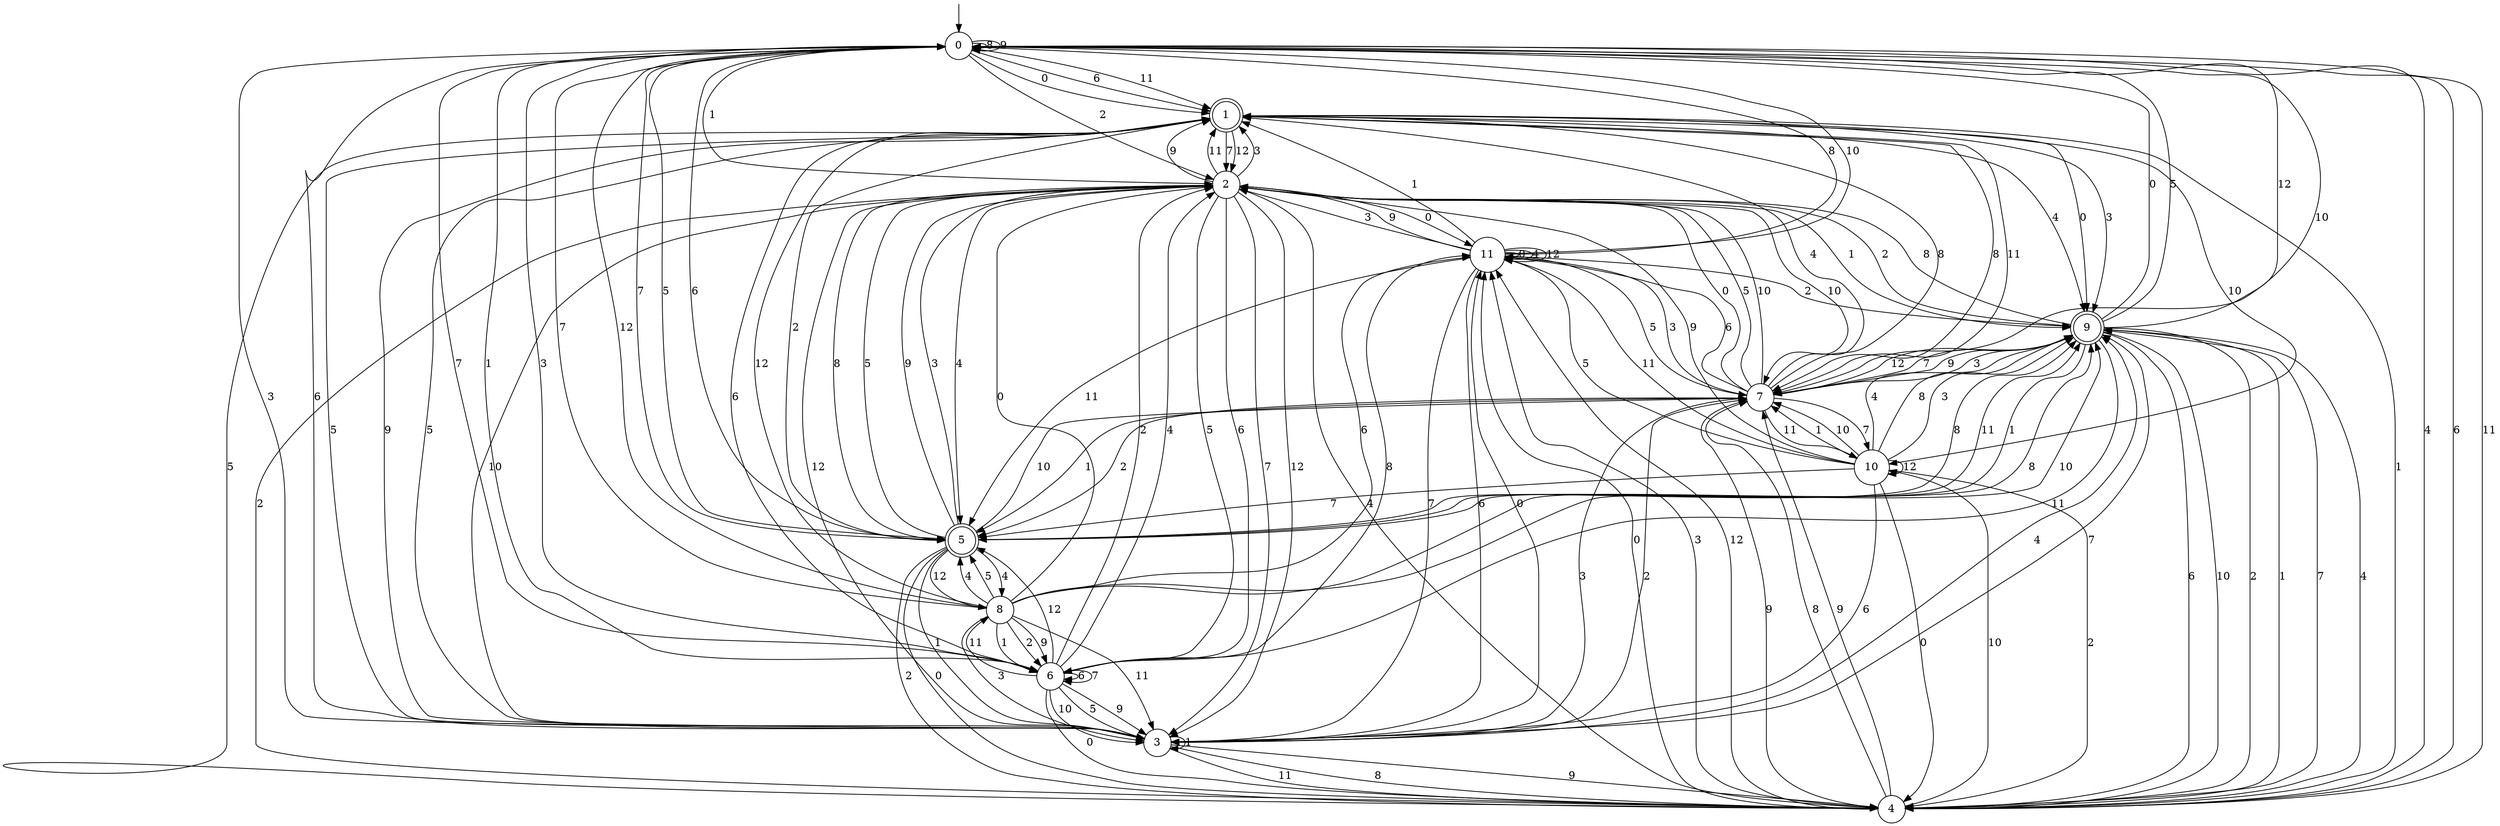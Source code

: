 digraph g {

	s0 [shape="circle" label="0"];
	s1 [shape="doublecircle" label="1"];
	s2 [shape="circle" label="2"];
	s3 [shape="circle" label="3"];
	s4 [shape="circle" label="4"];
	s5 [shape="doublecircle" label="5"];
	s6 [shape="circle" label="6"];
	s7 [shape="circle" label="7"];
	s8 [shape="circle" label="8"];
	s9 [shape="doublecircle" label="9"];
	s10 [shape="circle" label="10"];
	s11 [shape="circle" label="11"];
	s0 -> s1 [label="0"];
	s0 -> s2 [label="1"];
	s0 -> s2 [label="2"];
	s0 -> s3 [label="3"];
	s0 -> s4 [label="4"];
	s0 -> s5 [label="5"];
	s0 -> s1 [label="6"];
	s0 -> s6 [label="7"];
	s0 -> s0 [label="8"];
	s0 -> s0 [label="9"];
	s0 -> s7 [label="10"];
	s0 -> s1 [label="11"];
	s0 -> s8 [label="12"];
	s1 -> s9 [label="0"];
	s1 -> s4 [label="1"];
	s1 -> s5 [label="2"];
	s1 -> s9 [label="3"];
	s1 -> s9 [label="4"];
	s1 -> s3 [label="5"];
	s1 -> s6 [label="6"];
	s1 -> s2 [label="7"];
	s1 -> s7 [label="8"];
	s1 -> s3 [label="9"];
	s1 -> s10 [label="10"];
	s1 -> s7 [label="11"];
	s1 -> s2 [label="12"];
	s2 -> s11 [label="0"];
	s2 -> s9 [label="1"];
	s2 -> s9 [label="2"];
	s2 -> s1 [label="3"];
	s2 -> s5 [label="4"];
	s2 -> s6 [label="5"];
	s2 -> s6 [label="6"];
	s2 -> s3 [label="7"];
	s2 -> s5 [label="8"];
	s2 -> s1 [label="9"];
	s2 -> s7 [label="10"];
	s2 -> s1 [label="11"];
	s2 -> s3 [label="12"];
	s3 -> s11 [label="0"];
	s3 -> s3 [label="1"];
	s3 -> s7 [label="2"];
	s3 -> s7 [label="3"];
	s3 -> s9 [label="4"];
	s3 -> s1 [label="5"];
	s3 -> s0 [label="6"];
	s3 -> s9 [label="7"];
	s3 -> s4 [label="8"];
	s3 -> s4 [label="9"];
	s3 -> s2 [label="10"];
	s3 -> s4 [label="11"];
	s3 -> s2 [label="12"];
	s4 -> s11 [label="0"];
	s4 -> s9 [label="1"];
	s4 -> s2 [label="2"];
	s4 -> s11 [label="3"];
	s4 -> s2 [label="4"];
	s4 -> s1 [label="5"];
	s4 -> s0 [label="6"];
	s4 -> s9 [label="7"];
	s4 -> s7 [label="8"];
	s4 -> s7 [label="9"];
	s4 -> s10 [label="10"];
	s4 -> s0 [label="11"];
	s4 -> s11 [label="12"];
	s5 -> s4 [label="0"];
	s5 -> s3 [label="1"];
	s5 -> s4 [label="2"];
	s5 -> s2 [label="3"];
	s5 -> s8 [label="4"];
	s5 -> s2 [label="5"];
	s5 -> s0 [label="6"];
	s5 -> s0 [label="7"];
	s5 -> s9 [label="8"];
	s5 -> s2 [label="9"];
	s5 -> s7 [label="10"];
	s5 -> s9 [label="11"];
	s5 -> s8 [label="12"];
	s6 -> s4 [label="0"];
	s6 -> s0 [label="1"];
	s6 -> s2 [label="2"];
	s6 -> s0 [label="3"];
	s6 -> s2 [label="4"];
	s6 -> s3 [label="5"];
	s6 -> s6 [label="6"];
	s6 -> s6 [label="7"];
	s6 -> s11 [label="8"];
	s6 -> s3 [label="9"];
	s6 -> s3 [label="10"];
	s6 -> s8 [label="11"];
	s6 -> s5 [label="12"];
	s7 -> s2 [label="0"];
	s7 -> s5 [label="1"];
	s7 -> s5 [label="2"];
	s7 -> s11 [label="3"];
	s7 -> s1 [label="4"];
	s7 -> s2 [label="5"];
	s7 -> s11 [label="6"];
	s7 -> s10 [label="7"];
	s7 -> s1 [label="8"];
	s7 -> s4 [label="9"];
	s7 -> s2 [label="10"];
	s7 -> s10 [label="11"];
	s7 -> s9 [label="12"];
	s8 -> s2 [label="0"];
	s8 -> s6 [label="1"];
	s8 -> s6 [label="2"];
	s8 -> s3 [label="3"];
	s8 -> s5 [label="4"];
	s8 -> s5 [label="5"];
	s8 -> s11 [label="6"];
	s8 -> s0 [label="7"];
	s8 -> s9 [label="8"];
	s8 -> s6 [label="9"];
	s8 -> s9 [label="10"];
	s8 -> s3 [label="11"];
	s8 -> s1 [label="12"];
	s9 -> s0 [label="0"];
	s9 -> s5 [label="1"];
	s9 -> s4 [label="2"];
	s9 -> s7 [label="3"];
	s9 -> s4 [label="4"];
	s9 -> s0 [label="5"];
	s9 -> s4 [label="6"];
	s9 -> s7 [label="7"];
	s9 -> s2 [label="8"];
	s9 -> s7 [label="9"];
	s9 -> s4 [label="10"];
	s9 -> s6 [label="11"];
	s9 -> s0 [label="12"];
	s10 -> s4 [label="0"];
	s10 -> s7 [label="1"];
	s10 -> s4 [label="2"];
	s10 -> s9 [label="3"];
	s10 -> s9 [label="4"];
	s10 -> s11 [label="5"];
	s10 -> s3 [label="6"];
	s10 -> s5 [label="7"];
	s10 -> s9 [label="8"];
	s10 -> s2 [label="9"];
	s10 -> s7 [label="10"];
	s10 -> s11 [label="11"];
	s10 -> s10 [label="12"];
	s11 -> s11 [label="0"];
	s11 -> s1 [label="1"];
	s11 -> s9 [label="2"];
	s11 -> s2 [label="3"];
	s11 -> s11 [label="4"];
	s11 -> s7 [label="5"];
	s11 -> s3 [label="6"];
	s11 -> s3 [label="7"];
	s11 -> s0 [label="8"];
	s11 -> s2 [label="9"];
	s11 -> s0 [label="10"];
	s11 -> s5 [label="11"];
	s11 -> s11 [label="12"];

__start0 [label="" shape="none" width="0" height="0"];
__start0 -> s0;

}
